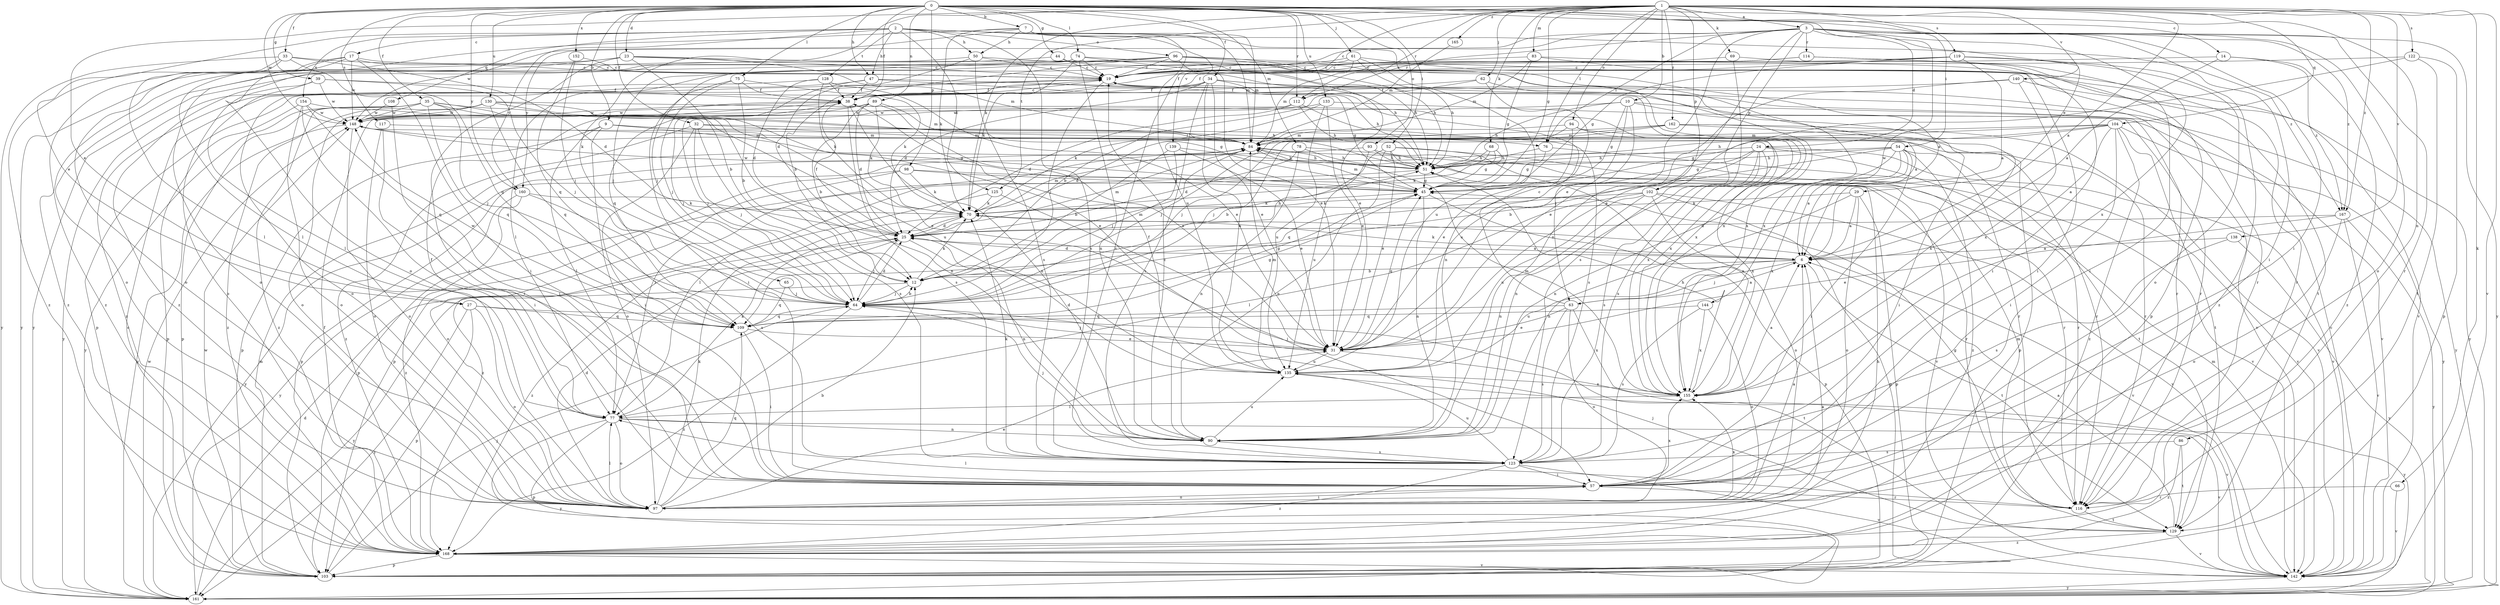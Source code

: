 strict digraph  {
0;
1;
2;
3;
6;
7;
9;
10;
12;
14;
17;
19;
23;
24;
25;
27;
29;
31;
32;
33;
34;
35;
38;
39;
44;
45;
47;
50;
51;
52;
54;
57;
61;
62;
63;
64;
65;
66;
68;
69;
70;
74;
75;
76;
77;
78;
83;
84;
86;
89;
90;
93;
94;
96;
97;
98;
102;
103;
104;
108;
109;
112;
114;
116;
117;
119;
122;
123;
125;
128;
129;
130;
133;
135;
138;
139;
140;
142;
144;
148;
152;
154;
155;
160;
161;
162;
165;
167;
168;
0 -> 7  [label=b];
0 -> 9  [label=b];
0 -> 14  [label=c];
0 -> 23  [label=d];
0 -> 32  [label=f];
0 -> 33  [label=f];
0 -> 34  [label=f];
0 -> 35  [label=f];
0 -> 38  [label=f];
0 -> 39  [label=g];
0 -> 44  [label=g];
0 -> 47  [label=h];
0 -> 52  [label=i];
0 -> 54  [label=i];
0 -> 57  [label=i];
0 -> 61  [label=j];
0 -> 74  [label=l];
0 -> 75  [label=l];
0 -> 78  [label=m];
0 -> 86  [label=n];
0 -> 89  [label=n];
0 -> 93  [label=o];
0 -> 98  [label=p];
0 -> 112  [label=r];
0 -> 117  [label=s];
0 -> 130  [label=u];
0 -> 133  [label=u];
0 -> 144  [label=w];
0 -> 148  [label=w];
0 -> 152  [label=x];
0 -> 160  [label=y];
1 -> 3  [label=a];
1 -> 6  [label=a];
1 -> 10  [label=b];
1 -> 27  [label=e];
1 -> 45  [label=g];
1 -> 62  [label=j];
1 -> 65  [label=k];
1 -> 66  [label=k];
1 -> 68  [label=k];
1 -> 69  [label=k];
1 -> 70  [label=k];
1 -> 76  [label=l];
1 -> 83  [label=m];
1 -> 94  [label=o];
1 -> 102  [label=p];
1 -> 104  [label=q];
1 -> 112  [label=r];
1 -> 119  [label=s];
1 -> 122  [label=s];
1 -> 125  [label=t];
1 -> 138  [label=v];
1 -> 139  [label=v];
1 -> 140  [label=v];
1 -> 142  [label=v];
1 -> 162  [label=z];
1 -> 165  [label=z];
1 -> 167  [label=z];
2 -> 6  [label=a];
2 -> 17  [label=c];
2 -> 27  [label=e];
2 -> 47  [label=h];
2 -> 50  [label=h];
2 -> 84  [label=m];
2 -> 96  [label=o];
2 -> 108  [label=q];
2 -> 123  [label=s];
2 -> 125  [label=t];
2 -> 128  [label=t];
2 -> 135  [label=u];
2 -> 154  [label=x];
2 -> 160  [label=y];
3 -> 19  [label=c];
3 -> 24  [label=d];
3 -> 29  [label=e];
3 -> 31  [label=e];
3 -> 57  [label=i];
3 -> 76  [label=l];
3 -> 90  [label=n];
3 -> 97  [label=o];
3 -> 102  [label=p];
3 -> 112  [label=r];
3 -> 114  [label=r];
3 -> 116  [label=r];
3 -> 155  [label=x];
3 -> 160  [label=y];
3 -> 161  [label=y];
3 -> 167  [label=z];
6 -> 12  [label=b];
6 -> 25  [label=d];
6 -> 63  [label=j];
6 -> 70  [label=k];
6 -> 129  [label=t];
6 -> 135  [label=u];
7 -> 50  [label=h];
7 -> 70  [label=k];
7 -> 84  [label=m];
7 -> 97  [label=o];
7 -> 123  [label=s];
7 -> 148  [label=w];
7 -> 167  [label=z];
9 -> 45  [label=g];
9 -> 76  [label=l];
9 -> 77  [label=l];
9 -> 97  [label=o];
9 -> 103  [label=p];
9 -> 116  [label=r];
10 -> 45  [label=g];
10 -> 51  [label=h];
10 -> 63  [label=j];
10 -> 135  [label=u];
10 -> 148  [label=w];
10 -> 155  [label=x];
10 -> 161  [label=y];
12 -> 64  [label=j];
12 -> 70  [label=k];
12 -> 84  [label=m];
12 -> 161  [label=y];
14 -> 6  [label=a];
14 -> 19  [label=c];
14 -> 167  [label=z];
14 -> 168  [label=z];
17 -> 19  [label=c];
17 -> 51  [label=h];
17 -> 57  [label=i];
17 -> 77  [label=l];
17 -> 97  [label=o];
17 -> 148  [label=w];
17 -> 168  [label=z];
19 -> 38  [label=f];
19 -> 64  [label=j];
19 -> 97  [label=o];
19 -> 116  [label=r];
23 -> 12  [label=b];
23 -> 19  [label=c];
23 -> 57  [label=i];
23 -> 84  [label=m];
23 -> 155  [label=x];
23 -> 161  [label=y];
23 -> 168  [label=z];
24 -> 12  [label=b];
24 -> 45  [label=g];
24 -> 51  [label=h];
24 -> 90  [label=n];
24 -> 116  [label=r];
24 -> 123  [label=s];
24 -> 142  [label=v];
24 -> 155  [label=x];
25 -> 6  [label=a];
25 -> 38  [label=f];
25 -> 51  [label=h];
25 -> 64  [label=j];
25 -> 84  [label=m];
25 -> 90  [label=n];
25 -> 168  [label=z];
27 -> 97  [label=o];
27 -> 103  [label=p];
27 -> 109  [label=q];
27 -> 129  [label=t];
27 -> 161  [label=y];
29 -> 6  [label=a];
29 -> 70  [label=k];
29 -> 90  [label=n];
29 -> 97  [label=o];
29 -> 103  [label=p];
31 -> 45  [label=g];
31 -> 64  [label=j];
31 -> 135  [label=u];
31 -> 161  [label=y];
32 -> 57  [label=i];
32 -> 64  [label=j];
32 -> 84  [label=m];
32 -> 116  [label=r];
32 -> 123  [label=s];
32 -> 168  [label=z];
33 -> 19  [label=c];
33 -> 25  [label=d];
33 -> 77  [label=l];
33 -> 109  [label=q];
33 -> 161  [label=y];
33 -> 168  [label=z];
34 -> 25  [label=d];
34 -> 31  [label=e];
34 -> 38  [label=f];
34 -> 103  [label=p];
34 -> 116  [label=r];
34 -> 123  [label=s];
34 -> 135  [label=u];
34 -> 142  [label=v];
34 -> 155  [label=x];
35 -> 31  [label=e];
35 -> 51  [label=h];
35 -> 64  [label=j];
35 -> 90  [label=n];
35 -> 103  [label=p];
35 -> 109  [label=q];
35 -> 148  [label=w];
35 -> 161  [label=y];
35 -> 168  [label=z];
38 -> 19  [label=c];
38 -> 64  [label=j];
38 -> 90  [label=n];
38 -> 123  [label=s];
38 -> 148  [label=w];
39 -> 38  [label=f];
39 -> 64  [label=j];
39 -> 77  [label=l];
39 -> 97  [label=o];
39 -> 148  [label=w];
44 -> 19  [label=c];
44 -> 97  [label=o];
44 -> 155  [label=x];
45 -> 70  [label=k];
45 -> 84  [label=m];
45 -> 90  [label=n];
45 -> 103  [label=p];
45 -> 148  [label=w];
47 -> 38  [label=f];
47 -> 45  [label=g];
47 -> 51  [label=h];
47 -> 109  [label=q];
47 -> 168  [label=z];
50 -> 19  [label=c];
50 -> 25  [label=d];
50 -> 51  [label=h];
50 -> 97  [label=o];
50 -> 123  [label=s];
51 -> 45  [label=g];
51 -> 103  [label=p];
52 -> 12  [label=b];
52 -> 31  [label=e];
52 -> 51  [label=h];
52 -> 90  [label=n];
52 -> 116  [label=r];
52 -> 155  [label=x];
54 -> 6  [label=a];
54 -> 51  [label=h];
54 -> 57  [label=i];
54 -> 90  [label=n];
54 -> 103  [label=p];
54 -> 109  [label=q];
54 -> 129  [label=t];
54 -> 155  [label=x];
54 -> 168  [label=z];
57 -> 97  [label=o];
57 -> 116  [label=r];
57 -> 155  [label=x];
61 -> 19  [label=c];
61 -> 51  [label=h];
61 -> 77  [label=l];
61 -> 84  [label=m];
61 -> 129  [label=t];
61 -> 135  [label=u];
62 -> 6  [label=a];
62 -> 12  [label=b];
62 -> 38  [label=f];
62 -> 90  [label=n];
63 -> 6  [label=a];
63 -> 19  [label=c];
63 -> 31  [label=e];
63 -> 97  [label=o];
63 -> 109  [label=q];
63 -> 123  [label=s];
63 -> 155  [label=x];
64 -> 12  [label=b];
64 -> 25  [label=d];
64 -> 45  [label=g];
64 -> 109  [label=q];
64 -> 168  [label=z];
65 -> 64  [label=j];
65 -> 109  [label=q];
66 -> 116  [label=r];
66 -> 142  [label=v];
68 -> 45  [label=g];
68 -> 51  [label=h];
68 -> 70  [label=k];
68 -> 77  [label=l];
69 -> 19  [label=c];
69 -> 57  [label=i];
69 -> 123  [label=s];
70 -> 25  [label=d];
70 -> 84  [label=m];
70 -> 142  [label=v];
74 -> 19  [label=c];
74 -> 31  [label=e];
74 -> 64  [label=j];
74 -> 70  [label=k];
74 -> 90  [label=n];
74 -> 116  [label=r];
74 -> 168  [label=z];
75 -> 12  [label=b];
75 -> 38  [label=f];
75 -> 57  [label=i];
75 -> 64  [label=j];
75 -> 70  [label=k];
76 -> 45  [label=g];
76 -> 51  [label=h];
76 -> 142  [label=v];
77 -> 38  [label=f];
77 -> 70  [label=k];
77 -> 90  [label=n];
77 -> 97  [label=o];
77 -> 103  [label=p];
77 -> 142  [label=v];
77 -> 161  [label=y];
78 -> 25  [label=d];
78 -> 51  [label=h];
78 -> 90  [label=n];
78 -> 142  [label=v];
83 -> 19  [label=c];
83 -> 45  [label=g];
83 -> 57  [label=i];
83 -> 84  [label=m];
83 -> 103  [label=p];
84 -> 51  [label=h];
84 -> 77  [label=l];
86 -> 123  [label=s];
86 -> 129  [label=t];
86 -> 168  [label=z];
89 -> 12  [label=b];
89 -> 25  [label=d];
89 -> 31  [label=e];
89 -> 64  [label=j];
89 -> 70  [label=k];
89 -> 84  [label=m];
89 -> 148  [label=w];
90 -> 19  [label=c];
90 -> 64  [label=j];
90 -> 123  [label=s];
90 -> 135  [label=u];
93 -> 51  [label=h];
93 -> 103  [label=p];
93 -> 135  [label=u];
93 -> 142  [label=v];
94 -> 31  [label=e];
94 -> 64  [label=j];
94 -> 84  [label=m];
94 -> 116  [label=r];
94 -> 123  [label=s];
96 -> 12  [label=b];
96 -> 19  [label=c];
96 -> 31  [label=e];
96 -> 51  [label=h];
96 -> 64  [label=j];
96 -> 142  [label=v];
96 -> 155  [label=x];
96 -> 161  [label=y];
97 -> 6  [label=a];
97 -> 12  [label=b];
97 -> 25  [label=d];
97 -> 31  [label=e];
97 -> 57  [label=i];
97 -> 70  [label=k];
97 -> 77  [label=l];
97 -> 109  [label=q];
97 -> 155  [label=x];
98 -> 45  [label=g];
98 -> 70  [label=k];
98 -> 97  [label=o];
98 -> 116  [label=r];
98 -> 161  [label=y];
102 -> 70  [label=k];
102 -> 77  [label=l];
102 -> 90  [label=n];
102 -> 97  [label=o];
102 -> 103  [label=p];
102 -> 135  [label=u];
102 -> 142  [label=v];
103 -> 19  [label=c];
103 -> 64  [label=j];
103 -> 84  [label=m];
103 -> 148  [label=w];
104 -> 6  [label=a];
104 -> 45  [label=g];
104 -> 51  [label=h];
104 -> 57  [label=i];
104 -> 64  [label=j];
104 -> 84  [label=m];
104 -> 129  [label=t];
104 -> 161  [label=y];
104 -> 168  [label=z];
108 -> 57  [label=i];
108 -> 148  [label=w];
109 -> 31  [label=e];
109 -> 45  [label=g];
109 -> 57  [label=i];
109 -> 148  [label=w];
112 -> 25  [label=d];
112 -> 51  [label=h];
112 -> 123  [label=s];
112 -> 148  [label=w];
114 -> 19  [label=c];
114 -> 38  [label=f];
114 -> 57  [label=i];
114 -> 116  [label=r];
116 -> 45  [label=g];
116 -> 77  [label=l];
116 -> 129  [label=t];
117 -> 57  [label=i];
117 -> 84  [label=m];
117 -> 97  [label=o];
119 -> 6  [label=a];
119 -> 19  [label=c];
119 -> 38  [label=f];
119 -> 45  [label=g];
119 -> 97  [label=o];
119 -> 168  [label=z];
122 -> 19  [label=c];
122 -> 31  [label=e];
122 -> 103  [label=p];
122 -> 129  [label=t];
123 -> 57  [label=i];
123 -> 70  [label=k];
123 -> 135  [label=u];
123 -> 142  [label=v];
123 -> 168  [label=z];
125 -> 57  [label=i];
125 -> 70  [label=k];
125 -> 168  [label=z];
128 -> 25  [label=d];
128 -> 31  [label=e];
128 -> 38  [label=f];
128 -> 70  [label=k];
128 -> 161  [label=y];
129 -> 6  [label=a];
129 -> 64  [label=j];
129 -> 84  [label=m];
129 -> 142  [label=v];
129 -> 168  [label=z];
130 -> 31  [label=e];
130 -> 45  [label=g];
130 -> 97  [label=o];
130 -> 109  [label=q];
130 -> 148  [label=w];
130 -> 155  [label=x];
130 -> 168  [label=z];
133 -> 31  [label=e];
133 -> 70  [label=k];
133 -> 135  [label=u];
133 -> 142  [label=v];
133 -> 148  [label=w];
135 -> 25  [label=d];
135 -> 38  [label=f];
135 -> 84  [label=m];
135 -> 142  [label=v];
135 -> 155  [label=x];
138 -> 6  [label=a];
138 -> 123  [label=s];
138 -> 161  [label=y];
139 -> 12  [label=b];
139 -> 31  [label=e];
139 -> 51  [label=h];
139 -> 64  [label=j];
140 -> 31  [label=e];
140 -> 38  [label=f];
140 -> 155  [label=x];
140 -> 161  [label=y];
142 -> 19  [label=c];
142 -> 84  [label=m];
142 -> 161  [label=y];
144 -> 97  [label=o];
144 -> 109  [label=q];
144 -> 123  [label=s];
144 -> 155  [label=x];
148 -> 84  [label=m];
148 -> 97  [label=o];
148 -> 155  [label=x];
148 -> 161  [label=y];
152 -> 19  [label=c];
152 -> 64  [label=j];
152 -> 109  [label=q];
154 -> 57  [label=i];
154 -> 97  [label=o];
154 -> 103  [label=p];
154 -> 109  [label=q];
154 -> 135  [label=u];
154 -> 148  [label=w];
155 -> 6  [label=a];
155 -> 51  [label=h];
155 -> 77  [label=l];
155 -> 84  [label=m];
160 -> 70  [label=k];
160 -> 123  [label=s];
160 -> 161  [label=y];
160 -> 168  [label=z];
161 -> 25  [label=d];
161 -> 148  [label=w];
162 -> 25  [label=d];
162 -> 57  [label=i];
162 -> 64  [label=j];
162 -> 84  [label=m];
162 -> 103  [label=p];
162 -> 142  [label=v];
165 -> 84  [label=m];
167 -> 25  [label=d];
167 -> 31  [label=e];
167 -> 97  [label=o];
167 -> 142  [label=v];
167 -> 161  [label=y];
168 -> 6  [label=a];
168 -> 38  [label=f];
168 -> 51  [label=h];
168 -> 103  [label=p];
168 -> 142  [label=v];
}

